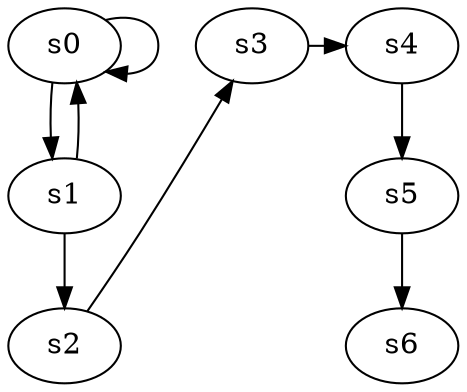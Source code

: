 digraph game_0084_chain_7 {
    s0 [name="s0", player=0];
    s1 [name="s1", player=1];
    s2 [name="s2", player=0];
    s3 [name="s3", player=1];
    s4 [name="s4", player=0, target=1];
    s5 [name="s5", player=1];
    s6 [name="s6", player=0];

    s0 -> s1;
    s1 -> s2;
    s2 -> s3 [constraint="time % 3 == 1"];
    s3 -> s4 [constraint="time == 9 || time == 12 || time == 19"];
    s4 -> s5;
    s5 -> s6;
    s0 -> s0 [constraint="time % 2 == 0"];
    s1 -> s0 [constraint="!(time % 3 == 0)"];
}
